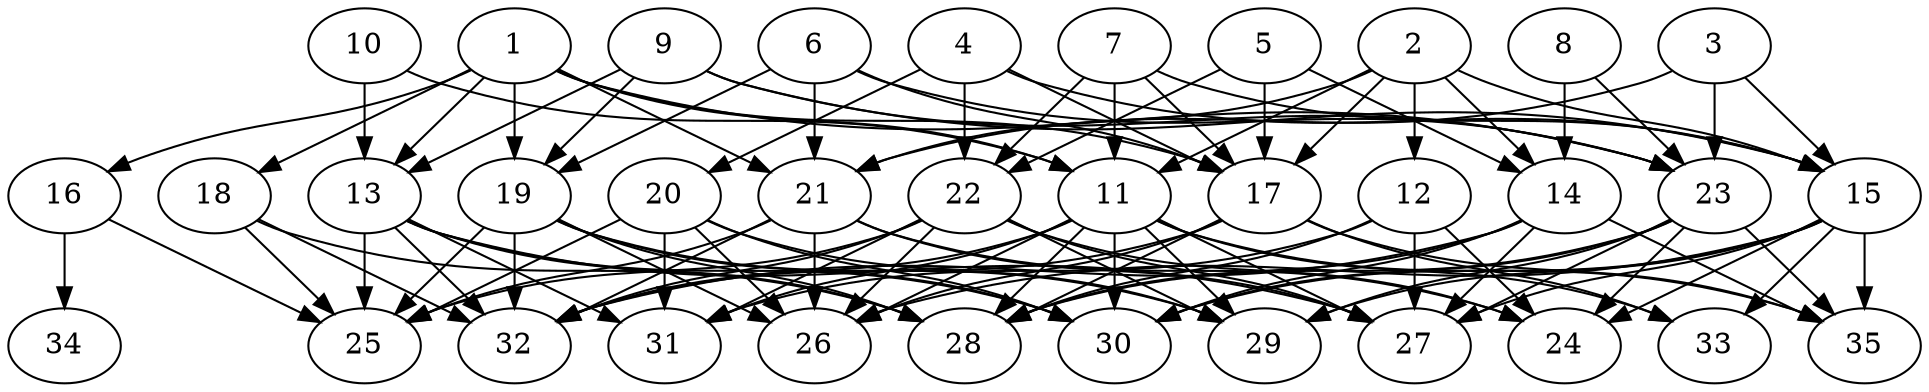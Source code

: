 // DAG automatically generated by daggen at Thu Oct  3 14:05:37 2019
// ./daggen --dot -n 35 --ccr 0.3 --fat 0.7 --regular 0.5 --density 0.6 --mindata 5242880 --maxdata 52428800 
digraph G {
  1 [size="143373653", alpha="0.20", expect_size="43012096"] 
  1 -> 11 [size ="43012096"]
  1 -> 13 [size ="43012096"]
  1 -> 16 [size ="43012096"]
  1 -> 17 [size ="43012096"]
  1 -> 18 [size ="43012096"]
  1 -> 19 [size ="43012096"]
  1 -> 21 [size ="43012096"]
  1 -> 23 [size ="43012096"]
  2 [size="94324053", alpha="0.07", expect_size="28297216"] 
  2 -> 11 [size ="28297216"]
  2 -> 12 [size ="28297216"]
  2 -> 14 [size ="28297216"]
  2 -> 15 [size ="28297216"]
  2 -> 17 [size ="28297216"]
  2 -> 21 [size ="28297216"]
  3 [size="160215040", alpha="0.12", expect_size="48064512"] 
  3 -> 15 [size ="48064512"]
  3 -> 21 [size ="48064512"]
  3 -> 23 [size ="48064512"]
  4 [size="92890453", alpha="0.11", expect_size="27867136"] 
  4 -> 15 [size ="27867136"]
  4 -> 17 [size ="27867136"]
  4 -> 20 [size ="27867136"]
  4 -> 22 [size ="27867136"]
  5 [size="162993493", alpha="0.15", expect_size="48898048"] 
  5 -> 14 [size ="48898048"]
  5 -> 17 [size ="48898048"]
  5 -> 22 [size ="48898048"]
  6 [size="152654507", alpha="0.03", expect_size="45796352"] 
  6 -> 17 [size ="45796352"]
  6 -> 19 [size ="45796352"]
  6 -> 21 [size ="45796352"]
  6 -> 23 [size ="45796352"]
  7 [size="109834240", alpha="0.05", expect_size="32950272"] 
  7 -> 11 [size ="32950272"]
  7 -> 15 [size ="32950272"]
  7 -> 17 [size ="32950272"]
  7 -> 22 [size ="32950272"]
  8 [size="79807147", alpha="0.06", expect_size="23942144"] 
  8 -> 14 [size ="23942144"]
  8 -> 23 [size ="23942144"]
  9 [size="31662080", alpha="0.16", expect_size="9498624"] 
  9 -> 13 [size ="9498624"]
  9 -> 15 [size ="9498624"]
  9 -> 19 [size ="9498624"]
  9 -> 23 [size ="9498624"]
  10 [size="128597333", alpha="0.09", expect_size="38579200"] 
  10 -> 11 [size ="38579200"]
  10 -> 13 [size ="38579200"]
  11 [size="101399893", alpha="0.16", expect_size="30419968"] 
  11 -> 26 [size ="30419968"]
  11 -> 27 [size ="30419968"]
  11 -> 28 [size ="30419968"]
  11 -> 29 [size ="30419968"]
  11 -> 30 [size ="30419968"]
  11 -> 31 [size ="30419968"]
  11 -> 32 [size ="30419968"]
  11 -> 33 [size ="30419968"]
  11 -> 35 [size ="30419968"]
  12 [size="101314560", alpha="0.04", expect_size="30394368"] 
  12 -> 24 [size ="30394368"]
  12 -> 27 [size ="30394368"]
  12 -> 28 [size ="30394368"]
  12 -> 31 [size ="30394368"]
  13 [size="159016960", alpha="0.01", expect_size="47705088"] 
  13 -> 25 [size ="47705088"]
  13 -> 27 [size ="47705088"]
  13 -> 28 [size ="47705088"]
  13 -> 30 [size ="47705088"]
  13 -> 31 [size ="47705088"]
  13 -> 32 [size ="47705088"]
  14 [size="94771200", alpha="0.04", expect_size="28431360"] 
  14 -> 27 [size ="28431360"]
  14 -> 28 [size ="28431360"]
  14 -> 30 [size ="28431360"]
  14 -> 32 [size ="28431360"]
  14 -> 35 [size ="28431360"]
  15 [size="25552213", alpha="0.15", expect_size="7665664"] 
  15 -> 24 [size ="7665664"]
  15 -> 26 [size ="7665664"]
  15 -> 27 [size ="7665664"]
  15 -> 29 [size ="7665664"]
  15 -> 30 [size ="7665664"]
  15 -> 33 [size ="7665664"]
  15 -> 35 [size ="7665664"]
  16 [size="139813547", alpha="0.19", expect_size="41944064"] 
  16 -> 25 [size ="41944064"]
  16 -> 34 [size ="41944064"]
  17 [size="161996800", alpha="0.12", expect_size="48599040"] 
  17 -> 26 [size ="48599040"]
  17 -> 28 [size ="48599040"]
  17 -> 32 [size ="48599040"]
  17 -> 33 [size ="48599040"]
  17 -> 35 [size ="48599040"]
  18 [size="40144213", alpha="0.11", expect_size="12043264"] 
  18 -> 25 [size ="12043264"]
  18 -> 28 [size ="12043264"]
  18 -> 32 [size ="12043264"]
  19 [size="90842453", alpha="0.18", expect_size="27252736"] 
  19 -> 25 [size ="27252736"]
  19 -> 26 [size ="27252736"]
  19 -> 28 [size ="27252736"]
  19 -> 29 [size ="27252736"]
  19 -> 30 [size ="27252736"]
  19 -> 32 [size ="27252736"]
  20 [size="60709547", alpha="0.12", expect_size="18212864"] 
  20 -> 25 [size ="18212864"]
  20 -> 26 [size ="18212864"]
  20 -> 29 [size ="18212864"]
  20 -> 30 [size ="18212864"]
  20 -> 31 [size ="18212864"]
  21 [size="133222400", alpha="0.03", expect_size="39966720"] 
  21 -> 24 [size ="39966720"]
  21 -> 25 [size ="39966720"]
  21 -> 26 [size ="39966720"]
  21 -> 27 [size ="39966720"]
  21 -> 32 [size ="39966720"]
  22 [size="103079253", alpha="0.03", expect_size="30923776"] 
  22 -> 24 [size ="30923776"]
  22 -> 25 [size ="30923776"]
  22 -> 26 [size ="30923776"]
  22 -> 27 [size ="30923776"]
  22 -> 29 [size ="30923776"]
  22 -> 31 [size ="30923776"]
  22 -> 32 [size ="30923776"]
  23 [size="131368960", alpha="0.02", expect_size="39410688"] 
  23 -> 24 [size ="39410688"]
  23 -> 27 [size ="39410688"]
  23 -> 28 [size ="39410688"]
  23 -> 29 [size ="39410688"]
  23 -> 30 [size ="39410688"]
  23 -> 35 [size ="39410688"]
  24 [size="141882027", alpha="0.10", expect_size="42564608"] 
  25 [size="174411093", alpha="0.17", expect_size="52323328"] 
  26 [size="138437973", alpha="0.01", expect_size="41531392"] 
  27 [size="128293547", alpha="0.16", expect_size="38488064"] 
  28 [size="63764480", alpha="0.20", expect_size="19129344"] 
  29 [size="147094187", alpha="0.05", expect_size="44128256"] 
  30 [size="130027520", alpha="0.04", expect_size="39008256"] 
  31 [size="70604800", alpha="0.15", expect_size="21181440"] 
  32 [size="94726827", alpha="0.15", expect_size="28418048"] 
  33 [size="121958400", alpha="0.14", expect_size="36587520"] 
  34 [size="137748480", alpha="0.03", expect_size="41324544"] 
  35 [size="60231680", alpha="0.12", expect_size="18069504"] 
}
